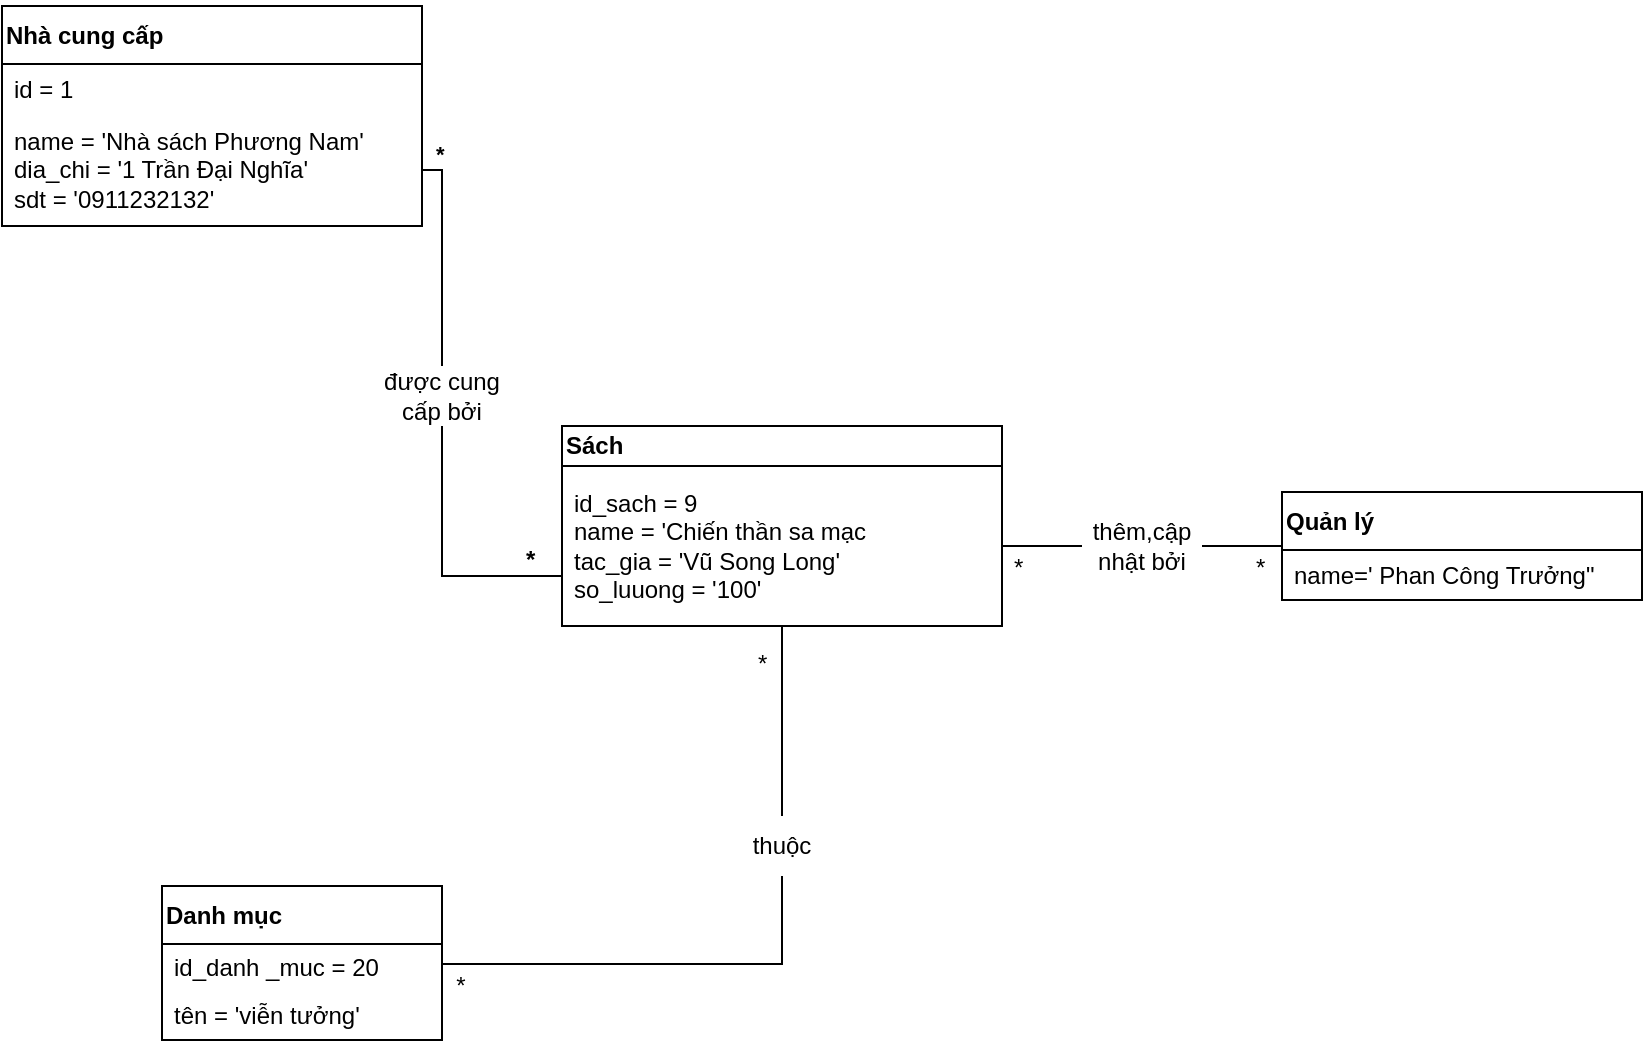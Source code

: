 <mxfile version="27.0.6">
  <diagram name="Trang-1" id="p-AaW_fg5K8r-M7C0UEP">
    <mxGraphModel dx="385" dy="465" grid="1" gridSize="10" guides="1" tooltips="1" connect="1" arrows="1" fold="1" page="1" pageScale="1" pageWidth="827" pageHeight="1169" math="0" shadow="0">
      <root>
        <mxCell id="0" />
        <mxCell id="1" parent="0" />
        <mxCell id="jGcpJ4L4iB1kGS2EZdsp-16" style="edgeStyle=orthogonalEdgeStyle;rounded=0;orthogonalLoop=1;jettySize=auto;html=1;endArrow=none;startFill=0;exitX=0.5;exitY=1;exitDx=0;exitDy=0;" parent="1" source="SokqTSgsTaMbX1U8fRO0-18" target="jGcpJ4L4iB1kGS2EZdsp-7" edge="1">
          <mxGeometry relative="1" as="geometry">
            <Array as="points">
              <mxPoint x="600" y="639" />
            </Array>
          </mxGeometry>
        </mxCell>
        <mxCell id="SokqTSgsTaMbX1U8fRO0-20" value="&lt;font style=&quot;font-size: 12px;&quot;&gt;*&lt;/font&gt;" style="edgeLabel;html=1;align=center;verticalAlign=middle;resizable=0;points=[];" parent="jGcpJ4L4iB1kGS2EZdsp-16" vertex="1" connectable="0">
          <mxGeometry x="0.821" y="1" relative="1" as="geometry">
            <mxPoint x="-10" y="10" as="offset" />
          </mxGeometry>
        </mxCell>
        <mxCell id="jGcpJ4L4iB1kGS2EZdsp-4" value="Nhà cung cấp" style="swimlane;fontStyle=1;align=left;verticalAlign=middle;childLayout=stackLayout;horizontal=1;startSize=29;horizontalStack=0;resizeParent=1;resizeParentMax=0;resizeLast=0;collapsible=0;marginBottom=0;html=1;whiteSpace=wrap;" parent="1" vertex="1">
          <mxGeometry x="210" y="160" width="210" height="110" as="geometry" />
        </mxCell>
        <mxCell id="jGcpJ4L4iB1kGS2EZdsp-5" value="id = 1" style="text;html=1;strokeColor=none;fillColor=none;align=left;verticalAlign=middle;spacingLeft=4;spacingRight=4;overflow=hidden;rotatable=0;points=[[0,0.5],[1,0.5]];portConstraint=eastwest;whiteSpace=wrap;" parent="jGcpJ4L4iB1kGS2EZdsp-4" vertex="1">
          <mxGeometry y="29" width="210" height="25" as="geometry" />
        </mxCell>
        <mxCell id="jGcpJ4L4iB1kGS2EZdsp-6" value="name = &#39;Nhà sách Phương Nam&#39;&lt;div&gt;dia_chi = &#39;1 Trần Đại Nghĩa&#39;&lt;/div&gt;&lt;div&gt;sdt = &#39;0911232132&#39;&lt;/div&gt;" style="text;html=1;strokeColor=none;fillColor=none;align=left;verticalAlign=middle;spacingLeft=4;spacingRight=4;overflow=hidden;rotatable=0;points=[[0,0.5],[1,0.5]];portConstraint=eastwest;whiteSpace=wrap;" parent="jGcpJ4L4iB1kGS2EZdsp-4" vertex="1">
          <mxGeometry y="54" width="210" height="56" as="geometry" />
        </mxCell>
        <mxCell id="jGcpJ4L4iB1kGS2EZdsp-7" value="Danh mục" style="swimlane;fontStyle=1;align=left;verticalAlign=middle;childLayout=stackLayout;horizontal=1;startSize=29;horizontalStack=0;resizeParent=1;resizeParentMax=0;resizeLast=0;collapsible=0;marginBottom=0;html=1;whiteSpace=wrap;" parent="1" vertex="1">
          <mxGeometry x="290" y="600" width="140" height="77" as="geometry" />
        </mxCell>
        <mxCell id="jGcpJ4L4iB1kGS2EZdsp-8" value="id_danh _muc = 20" style="text;html=1;strokeColor=none;fillColor=none;align=left;verticalAlign=middle;spacingLeft=4;spacingRight=4;overflow=hidden;rotatable=0;points=[[0,0.5],[1,0.5]];portConstraint=eastwest;whiteSpace=wrap;" parent="jGcpJ4L4iB1kGS2EZdsp-7" vertex="1">
          <mxGeometry y="29" width="140" height="23" as="geometry" />
        </mxCell>
        <mxCell id="jGcpJ4L4iB1kGS2EZdsp-9" value="tên = &#39;viễn tưởng&#39;" style="text;html=1;strokeColor=none;fillColor=none;align=left;verticalAlign=middle;spacingLeft=4;spacingRight=4;overflow=hidden;rotatable=0;points=[[0,0.5],[1,0.5]];portConstraint=eastwest;whiteSpace=wrap;" parent="jGcpJ4L4iB1kGS2EZdsp-7" vertex="1">
          <mxGeometry y="52" width="140" height="25" as="geometry" />
        </mxCell>
        <mxCell id="SokqTSgsTaMbX1U8fRO0-21" style="endArrow=none;edgeStyle=orthogonalEdgeStyle;rounded=0;orthogonalLoop=1;jettySize=auto;html=1;entryX=0;entryY=0.5;entryDx=0;entryDy=0;" parent="1" source="SokqTSgsTaMbX1U8fRO0-23" target="SokqTSgsTaMbX1U8fRO0-1" edge="1">
          <mxGeometry relative="1" as="geometry" />
        </mxCell>
        <mxCell id="jGcpJ4L4iB1kGS2EZdsp-1" value="Sách" style="swimlane;fontStyle=1;align=left;verticalAlign=middle;childLayout=stackLayout;horizontal=1;startSize=20;horizontalStack=0;resizeParent=1;resizeParentMax=0;resizeLast=0;collapsible=0;marginBottom=0;html=1;whiteSpace=wrap;" parent="1" vertex="1">
          <mxGeometry x="490" y="370" width="220" height="100" as="geometry" />
        </mxCell>
        <mxCell id="jGcpJ4L4iB1kGS2EZdsp-2" value="id_sach = 9&lt;div&gt;name = &#39;Chiến thần sa mạc&lt;/div&gt;&lt;div&gt;tac_gia = &#39;Vũ Song Long&#39;&lt;/div&gt;&lt;div&gt;so_luuong = &#39;100&#39;&lt;/div&gt;" style="text;html=1;strokeColor=none;fillColor=none;align=left;verticalAlign=middle;spacingLeft=4;spacingRight=4;overflow=hidden;rotatable=0;points=[[0,0.5],[1,0.5]];portConstraint=eastwest;whiteSpace=wrap;" parent="jGcpJ4L4iB1kGS2EZdsp-1" vertex="1">
          <mxGeometry y="20" width="220" height="80" as="geometry" />
        </mxCell>
        <mxCell id="SokqTSgsTaMbX1U8fRO0-1" value="Quản lý" style="swimlane;fontStyle=1;align=left;verticalAlign=middle;childLayout=stackLayout;horizontal=1;startSize=29;horizontalStack=0;resizeParent=1;resizeParentMax=0;resizeLast=0;collapsible=0;marginBottom=0;html=1;whiteSpace=wrap;" parent="1" vertex="1">
          <mxGeometry x="850" y="403" width="180" height="54" as="geometry" />
        </mxCell>
        <mxCell id="SokqTSgsTaMbX1U8fRO0-3" value="name=&#39; Phan Công Trưởng&quot;" style="text;html=1;strokeColor=none;fillColor=none;align=left;verticalAlign=middle;spacingLeft=4;spacingRight=4;overflow=hidden;rotatable=0;points=[[0,0.5],[1,0.5]];portConstraint=eastwest;whiteSpace=wrap;" parent="SokqTSgsTaMbX1U8fRO0-1" vertex="1">
          <mxGeometry y="29" width="180" height="25" as="geometry" />
        </mxCell>
        <mxCell id="SokqTSgsTaMbX1U8fRO0-4" value="" style="endArrow=none;html=1;edgeStyle=orthogonalEdgeStyle;rounded=0;entryX=1;entryY=0.5;entryDx=0;entryDy=0;" parent="1" source="SokqTSgsTaMbX1U8fRO0-8" target="jGcpJ4L4iB1kGS2EZdsp-6" edge="1">
          <mxGeometry relative="1" as="geometry">
            <mxPoint x="420" y="320" as="sourcePoint" />
            <mxPoint x="370" y="110" as="targetPoint" />
          </mxGeometry>
        </mxCell>
        <mxCell id="SokqTSgsTaMbX1U8fRO0-9" value="" style="endArrow=none;html=1;edgeStyle=orthogonalEdgeStyle;rounded=0;exitX=0;exitY=0.75;exitDx=0;exitDy=0;entryX=0.5;entryY=1;entryDx=0;entryDy=0;" parent="1" source="jGcpJ4L4iB1kGS2EZdsp-1" target="SokqTSgsTaMbX1U8fRO0-8" edge="1">
          <mxGeometry relative="1" as="geometry">
            <mxPoint x="490" y="427.5" as="sourcePoint" />
            <mxPoint x="370" y="120" as="targetPoint" />
          </mxGeometry>
        </mxCell>
        <mxCell id="SokqTSgsTaMbX1U8fRO0-10" value="&lt;b&gt;&lt;font style=&quot;font-size: 12px;&quot;&gt;*&lt;/font&gt;&lt;/b&gt;" style="edgeLabel;resizable=0;html=1;align=left;verticalAlign=bottom;" parent="SokqTSgsTaMbX1U8fRO0-9" connectable="0" vertex="1">
          <mxGeometry x="-1" relative="1" as="geometry">
            <mxPoint x="-20" as="offset" />
          </mxGeometry>
        </mxCell>
        <mxCell id="SokqTSgsTaMbX1U8fRO0-8" value="được cung cấp bởi" style="text;html=1;align=center;verticalAlign=middle;whiteSpace=wrap;rounded=0;" parent="1" vertex="1">
          <mxGeometry x="400" y="340" width="60" height="30" as="geometry" />
        </mxCell>
        <mxCell id="SokqTSgsTaMbX1U8fRO0-16" value="&lt;b&gt;*&lt;/b&gt;" style="edgeLabel;resizable=0;html=1;align=left;verticalAlign=bottom;" parent="1" connectable="0" vertex="1">
          <mxGeometry x="429" y="157" as="geometry">
            <mxPoint x="-4" y="85" as="offset" />
          </mxGeometry>
        </mxCell>
        <mxCell id="SokqTSgsTaMbX1U8fRO0-17" value="" style="edgeStyle=orthogonalEdgeStyle;rounded=0;orthogonalLoop=1;jettySize=auto;html=1;endArrow=none;startFill=0;" parent="1" source="jGcpJ4L4iB1kGS2EZdsp-1" target="SokqTSgsTaMbX1U8fRO0-18" edge="1">
          <mxGeometry relative="1" as="geometry">
            <mxPoint x="590" y="500" as="sourcePoint" />
            <mxPoint x="430" y="639" as="targetPoint" />
            <Array as="points" />
          </mxGeometry>
        </mxCell>
        <mxCell id="SokqTSgsTaMbX1U8fRO0-18" value="thuộc" style="text;html=1;align=center;verticalAlign=middle;whiteSpace=wrap;rounded=0;" parent="1" vertex="1">
          <mxGeometry x="570" y="565" width="60" height="30" as="geometry" />
        </mxCell>
        <mxCell id="SokqTSgsTaMbX1U8fRO0-19" value="&lt;font style=&quot;font-size: 12px;&quot;&gt;*&lt;/font&gt;" style="edgeLabel;resizable=0;html=1;align=left;verticalAlign=bottom;" parent="1" connectable="0" vertex="1">
          <mxGeometry x="590" y="519" as="geometry">
            <mxPoint x="-4" y="-22" as="offset" />
          </mxGeometry>
        </mxCell>
        <mxCell id="SokqTSgsTaMbX1U8fRO0-22" value="" style="endArrow=none;rounded=0;orthogonalLoop=1;jettySize=auto;html=1;entryX=0;entryY=0.5;entryDx=0;entryDy=0;edgeStyle=elbowEdgeStyle;exitX=1;exitY=0.5;exitDx=0;exitDy=0;" parent="1" source="jGcpJ4L4iB1kGS2EZdsp-2" target="SokqTSgsTaMbX1U8fRO0-23" edge="1">
          <mxGeometry relative="1" as="geometry">
            <mxPoint x="710" y="430" as="sourcePoint" />
            <mxPoint x="850" y="592" as="targetPoint" />
          </mxGeometry>
        </mxCell>
        <mxCell id="SokqTSgsTaMbX1U8fRO0-23" value="thêm,cập nhật bởi" style="text;html=1;align=center;verticalAlign=middle;whiteSpace=wrap;rounded=0;" parent="1" vertex="1">
          <mxGeometry x="750" y="415" width="60" height="30" as="geometry" />
        </mxCell>
        <mxCell id="eEHWKijJjRK9mIHX2iYE-1" value="&lt;font style=&quot;font-size: 12px;&quot;&gt;*&lt;/font&gt;" style="edgeLabel;resizable=0;html=1;align=left;verticalAlign=bottom;" connectable="0" vertex="1" parent="1">
          <mxGeometry x="718" y="471" as="geometry">
            <mxPoint x="-4" y="-22" as="offset" />
          </mxGeometry>
        </mxCell>
        <mxCell id="eEHWKijJjRK9mIHX2iYE-2" value="&lt;font style=&quot;font-size: 12px;&quot;&gt;*&lt;/font&gt;" style="edgeLabel;resizable=0;html=1;align=left;verticalAlign=bottom;" connectable="0" vertex="1" parent="1">
          <mxGeometry x="839" y="471" as="geometry">
            <mxPoint x="-4" y="-22" as="offset" />
          </mxGeometry>
        </mxCell>
      </root>
    </mxGraphModel>
  </diagram>
</mxfile>
